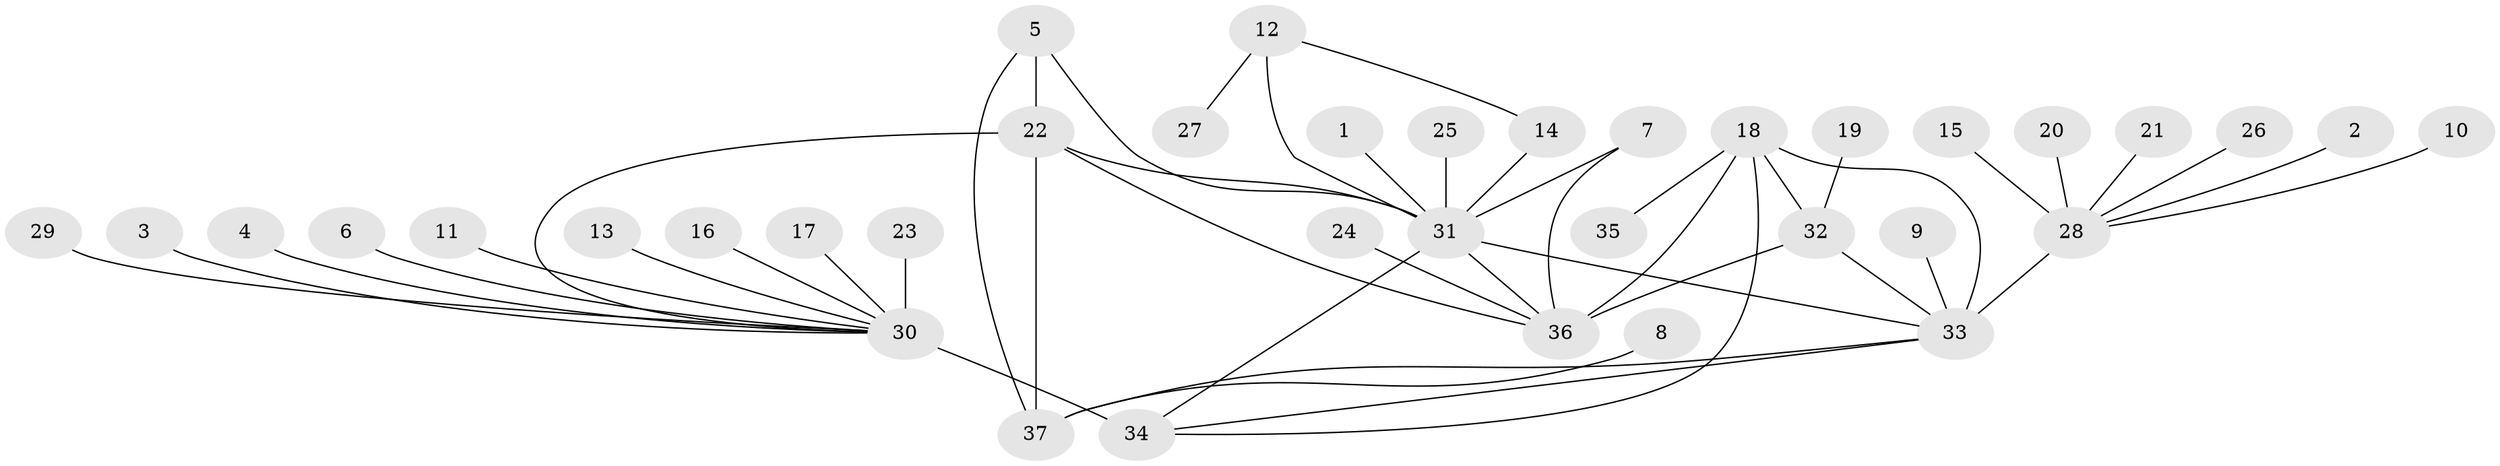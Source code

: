 // original degree distribution, {11: 0.025, 10: 0.025, 8: 0.058333333333333334, 7: 0.03333333333333333, 15: 0.008333333333333333, 6: 0.025, 5: 0.03333333333333333, 13: 0.025, 9: 0.016666666666666666, 1: 0.6583333333333333, 2: 0.075, 3: 0.016666666666666666}
// Generated by graph-tools (version 1.1) at 2025/37/03/04/25 23:37:34]
// undirected, 37 vertices, 48 edges
graph export_dot {
  node [color=gray90,style=filled];
  1;
  2;
  3;
  4;
  5;
  6;
  7;
  8;
  9;
  10;
  11;
  12;
  13;
  14;
  15;
  16;
  17;
  18;
  19;
  20;
  21;
  22;
  23;
  24;
  25;
  26;
  27;
  28;
  29;
  30;
  31;
  32;
  33;
  34;
  35;
  36;
  37;
  1 -- 31 [weight=1.0];
  2 -- 28 [weight=1.0];
  3 -- 30 [weight=1.0];
  4 -- 30 [weight=1.0];
  5 -- 22 [weight=1.0];
  5 -- 31 [weight=1.0];
  5 -- 37 [weight=1.0];
  6 -- 30 [weight=1.0];
  7 -- 31 [weight=1.0];
  7 -- 36 [weight=1.0];
  8 -- 37 [weight=1.0];
  9 -- 33 [weight=1.0];
  10 -- 28 [weight=1.0];
  11 -- 30 [weight=1.0];
  12 -- 14 [weight=1.0];
  12 -- 27 [weight=1.0];
  12 -- 31 [weight=4.0];
  13 -- 30 [weight=1.0];
  14 -- 31 [weight=4.0];
  15 -- 28 [weight=1.0];
  16 -- 30 [weight=1.0];
  17 -- 30 [weight=1.0];
  18 -- 32 [weight=2.0];
  18 -- 33 [weight=1.0];
  18 -- 34 [weight=1.0];
  18 -- 35 [weight=1.0];
  18 -- 36 [weight=6.0];
  19 -- 32 [weight=1.0];
  20 -- 28 [weight=1.0];
  21 -- 28 [weight=1.0];
  22 -- 30 [weight=1.0];
  22 -- 31 [weight=1.0];
  22 -- 36 [weight=1.0];
  22 -- 37 [weight=5.0];
  23 -- 30 [weight=1.0];
  24 -- 36 [weight=1.0];
  25 -- 31 [weight=1.0];
  26 -- 28 [weight=1.0];
  28 -- 33 [weight=5.0];
  29 -- 30 [weight=1.0];
  30 -- 34 [weight=9.0];
  31 -- 33 [weight=1.0];
  31 -- 34 [weight=1.0];
  31 -- 36 [weight=1.0];
  32 -- 33 [weight=1.0];
  32 -- 36 [weight=3.0];
  33 -- 34 [weight=1.0];
  33 -- 37 [weight=2.0];
}
